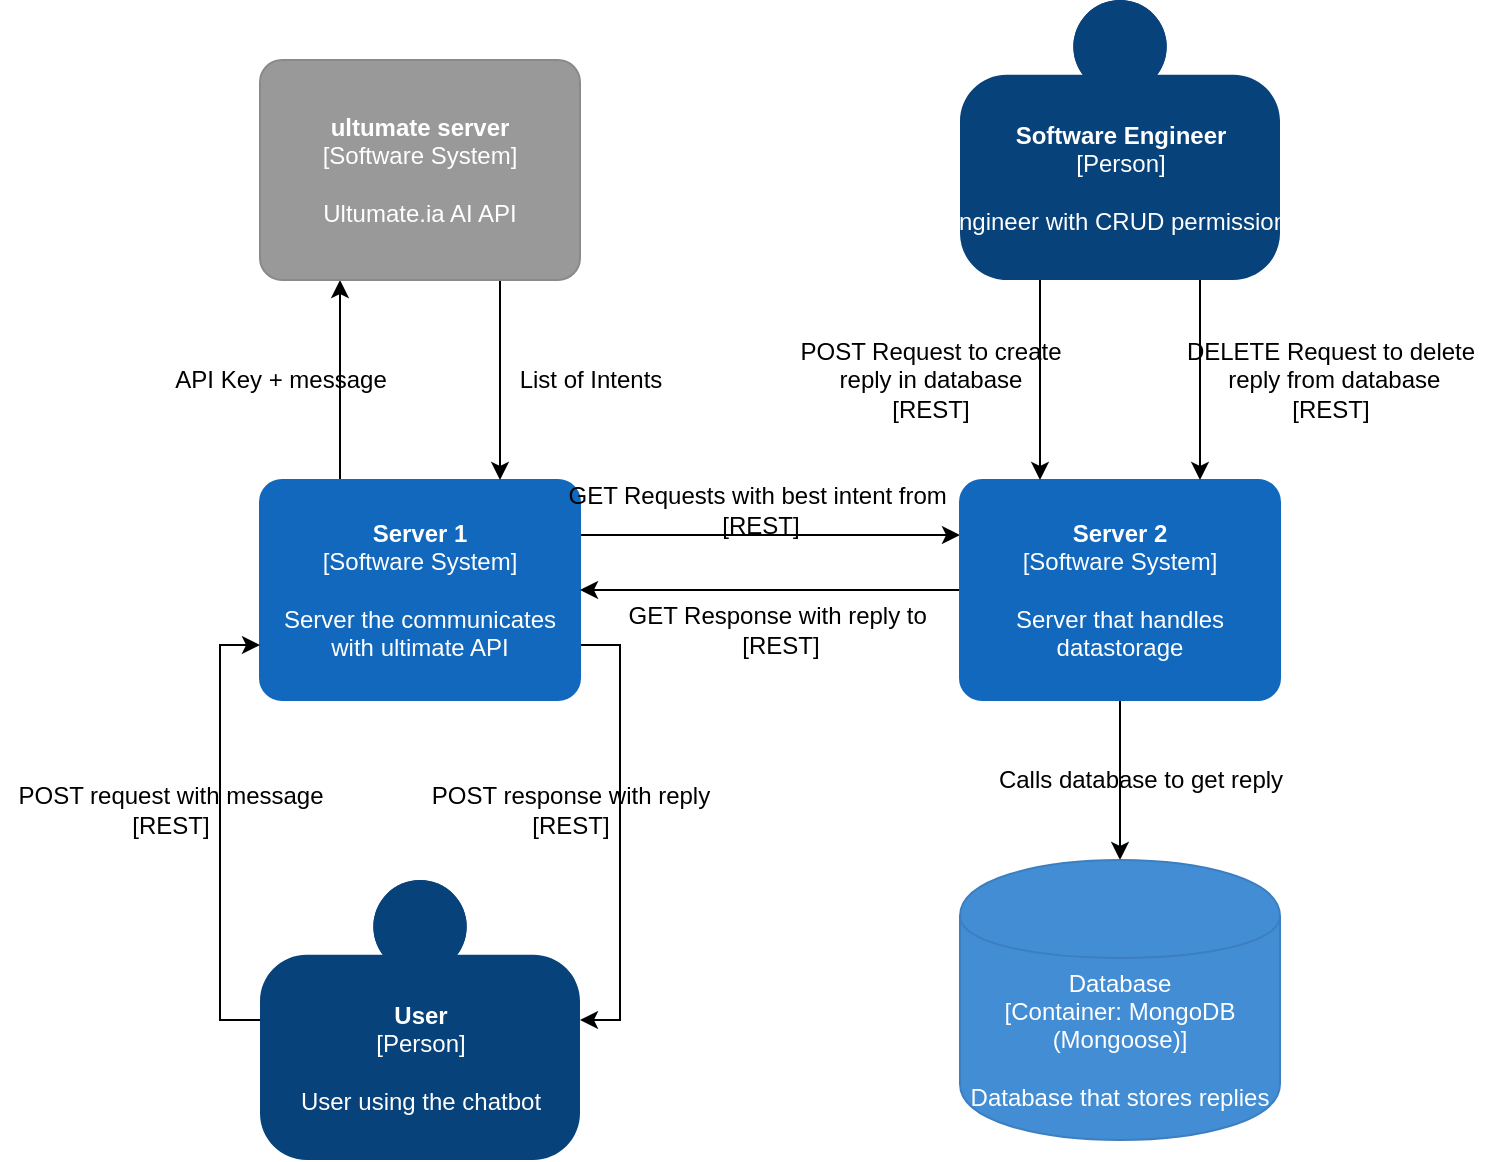 <mxfile>
    <diagram id="gO5MKqW-kUTWFiQlG6-k" name="Page-1">
        <mxGraphModel dx="708" dy="656" grid="1" gridSize="10" guides="1" tooltips="1" connect="1" arrows="1" fold="1" page="1" pageScale="1" pageWidth="827" pageHeight="1169" math="0" shadow="0">
            <root>
                <mxCell id="0"/>
                <mxCell id="1" parent="0"/>
                <mxCell id="QPh11TYST23DDqU0Wl_V-4" style="edgeStyle=orthogonalEdgeStyle;rounded=0;orthogonalLoop=1;jettySize=auto;html=1;exitX=0.25;exitY=0;exitDx=0;exitDy=0;exitPerimeter=0;entryX=0.25;entryY=1;entryDx=0;entryDy=0;entryPerimeter=0;" parent="1" source="QPh11TYST23DDqU0Wl_V-1" target="QPh11TYST23DDqU0Wl_V-3" edge="1">
                    <mxGeometry relative="1" as="geometry"/>
                </mxCell>
                <mxCell id="QPh11TYST23DDqU0Wl_V-13" style="edgeStyle=orthogonalEdgeStyle;rounded=0;orthogonalLoop=1;jettySize=auto;html=1;exitX=1;exitY=0.25;exitDx=0;exitDy=0;exitPerimeter=0;entryX=0;entryY=0.25;entryDx=0;entryDy=0;entryPerimeter=0;" parent="1" source="QPh11TYST23DDqU0Wl_V-1" target="QPh11TYST23DDqU0Wl_V-2" edge="1">
                    <mxGeometry relative="1" as="geometry"/>
                </mxCell>
                <mxCell id="QPh11TYST23DDqU0Wl_V-18" style="edgeStyle=orthogonalEdgeStyle;rounded=0;orthogonalLoop=1;jettySize=auto;html=1;exitX=1;exitY=0.75;exitDx=0;exitDy=0;exitPerimeter=0;entryX=1;entryY=0.5;entryDx=0;entryDy=0;entryPerimeter=0;" parent="1" source="QPh11TYST23DDqU0Wl_V-1" target="QPh11TYST23DDqU0Wl_V-17" edge="1">
                    <mxGeometry relative="1" as="geometry"/>
                </mxCell>
                <object placeholders="1" c4Name="Server 1" c4Type="Software System" c4Description="Server the communicates with ultimate API" label="&lt;b&gt;%c4Name%&lt;/b&gt;&lt;div&gt;[%c4Type%]&lt;/div&gt;&lt;br&gt;&lt;div&gt;%c4Description%&lt;/div&gt;" id="QPh11TYST23DDqU0Wl_V-1">
                    <mxCell style="rounded=1;whiteSpace=wrap;html=1;labelBackgroundColor=none;fillColor=#1168BD;fontColor=#ffffff;align=center;arcSize=10;strokeColor=#1168BD;metaEdit=1;metaData={&quot;c4Type&quot;:{&quot;editable&quot;:false}};points=[[0.25,0,0],[0.5,0,0],[0.75,0,0],[1,0.25,0],[1,0.5,0],[1,0.75,0],[0.75,1,0],[0.5,1,0],[0.25,1,0],[0,0.75,0],[0,0.5,0],[0,0.25,0]];" parent="1" vertex="1">
                        <mxGeometry x="130" y="280" width="160" height="110.0" as="geometry"/>
                    </mxCell>
                </object>
                <mxCell id="QPh11TYST23DDqU0Wl_V-12" style="edgeStyle=orthogonalEdgeStyle;rounded=0;orthogonalLoop=1;jettySize=auto;html=1;exitX=0.5;exitY=1;exitDx=0;exitDy=0;exitPerimeter=0;entryX=0.5;entryY=0;entryDx=0;entryDy=0;entryPerimeter=0;" parent="1" source="QPh11TYST23DDqU0Wl_V-2" target="QPh11TYST23DDqU0Wl_V-11" edge="1">
                    <mxGeometry relative="1" as="geometry"/>
                </mxCell>
                <mxCell id="QPh11TYST23DDqU0Wl_V-20" style="edgeStyle=orthogonalEdgeStyle;rounded=0;orthogonalLoop=1;jettySize=auto;html=1;exitX=0;exitY=0.5;exitDx=0;exitDy=0;exitPerimeter=0;entryX=1;entryY=0.5;entryDx=0;entryDy=0;entryPerimeter=0;" parent="1" source="QPh11TYST23DDqU0Wl_V-2" target="QPh11TYST23DDqU0Wl_V-1" edge="1">
                    <mxGeometry relative="1" as="geometry"/>
                </mxCell>
                <object placeholders="1" c4Name="Server 2" c4Type="Software System" c4Description="Server that handles datastorage" label="&lt;b&gt;%c4Name%&lt;/b&gt;&lt;div&gt;[%c4Type%]&lt;/div&gt;&lt;br&gt;&lt;div&gt;%c4Description%&lt;/div&gt;" id="QPh11TYST23DDqU0Wl_V-2">
                    <mxCell style="rounded=1;whiteSpace=wrap;html=1;labelBackgroundColor=none;fillColor=#1168BD;fontColor=#ffffff;align=center;arcSize=10;strokeColor=#1168BD;metaEdit=1;metaData={&quot;c4Type&quot;:{&quot;editable&quot;:false}};points=[[0.25,0,0],[0.5,0,0],[0.75,0,0],[1,0.25,0],[1,0.5,0],[1,0.75,0],[0.75,1,0],[0.5,1,0],[0.25,1,0],[0,0.75,0],[0,0.5,0],[0,0.25,0]];" parent="1" vertex="1">
                        <mxGeometry x="480" y="280" width="160" height="110.0" as="geometry"/>
                    </mxCell>
                </object>
                <mxCell id="QPh11TYST23DDqU0Wl_V-6" style="edgeStyle=orthogonalEdgeStyle;rounded=0;orthogonalLoop=1;jettySize=auto;html=1;exitX=0.75;exitY=1;exitDx=0;exitDy=0;exitPerimeter=0;entryX=0.75;entryY=0;entryDx=0;entryDy=0;entryPerimeter=0;" parent="1" source="QPh11TYST23DDqU0Wl_V-3" target="QPh11TYST23DDqU0Wl_V-1" edge="1">
                    <mxGeometry relative="1" as="geometry"/>
                </mxCell>
                <object placeholders="1" c4Name="ultumate server" c4Type="Software System" c4Description="Ultumate.ia AI API" label="&lt;b&gt;%c4Name%&lt;/b&gt;&lt;div&gt;[%c4Type%]&lt;/div&gt;&lt;br&gt;&lt;div&gt;%c4Description%&lt;/div&gt;" id="QPh11TYST23DDqU0Wl_V-3">
                    <mxCell style="rounded=1;whiteSpace=wrap;html=1;labelBackgroundColor=none;fillColor=#999999;fontColor=#ffffff;align=center;arcSize=10;strokeColor=#8A8A8A;metaEdit=1;metaData={&quot;c4Type&quot;:{&quot;editable&quot;:false}};points=[[0.25,0,0],[0.5,0,0],[0.75,0,0],[1,0.25,0],[1,0.5,0],[1,0.75,0],[0.75,1,0],[0.5,1,0],[0.25,1,0],[0,0.75,0],[0,0.5,0],[0,0.25,0]];" parent="1" vertex="1">
                        <mxGeometry x="130" y="70" width="160" height="110.0" as="geometry"/>
                    </mxCell>
                </object>
                <mxCell id="QPh11TYST23DDqU0Wl_V-5" value="API Key + message" style="text;html=1;align=center;verticalAlign=middle;resizable=0;points=[];autosize=1;" parent="1" vertex="1">
                    <mxGeometry x="80" y="220" width="120" height="20" as="geometry"/>
                </mxCell>
                <mxCell id="QPh11TYST23DDqU0Wl_V-7" value="List of Intents" style="text;html=1;align=center;verticalAlign=middle;resizable=0;points=[];autosize=1;" parent="1" vertex="1">
                    <mxGeometry x="250" y="220" width="90" height="20" as="geometry"/>
                </mxCell>
                <mxCell id="QPh11TYST23DDqU0Wl_V-9" style="edgeStyle=orthogonalEdgeStyle;rounded=0;orthogonalLoop=1;jettySize=auto;html=1;exitX=0.25;exitY=1;exitDx=0;exitDy=0;exitPerimeter=0;entryX=0.25;entryY=0;entryDx=0;entryDy=0;entryPerimeter=0;" parent="1" source="QPh11TYST23DDqU0Wl_V-8" target="QPh11TYST23DDqU0Wl_V-2" edge="1">
                    <mxGeometry relative="1" as="geometry"/>
                </mxCell>
                <mxCell id="QPh11TYST23DDqU0Wl_V-26" style="edgeStyle=orthogonalEdgeStyle;rounded=0;orthogonalLoop=1;jettySize=auto;html=1;exitX=0.75;exitY=1;exitDx=0;exitDy=0;exitPerimeter=0;entryX=0.75;entryY=0;entryDx=0;entryDy=0;entryPerimeter=0;" parent="1" source="QPh11TYST23DDqU0Wl_V-8" target="QPh11TYST23DDqU0Wl_V-2" edge="1">
                    <mxGeometry relative="1" as="geometry"/>
                </mxCell>
                <object placeholders="1" c4Name="Software Engineer" c4Type="Person" c4Description="Engineer with CRUD permissions" label="&lt;b&gt;%c4Name%&lt;/b&gt;&lt;div&gt;[%c4Type%]&lt;/div&gt;&lt;br&gt;&lt;div&gt;%c4Description%&lt;/div&gt;" id="QPh11TYST23DDqU0Wl_V-8">
                    <mxCell style="html=1;dashed=0;whitespace=wrap;fillColor=#08427b;strokeColor=none;fontColor=#ffffff;shape=mxgraph.c4.person;align=center;metaEdit=1;points=[[0.5,0,0],[1,0.5,0],[1,0.75,0],[0.75,1,0],[0.5,1,0],[0.25,1,0],[0,0.75,0],[0,0.5,0]];metaData={&quot;c4Type&quot;:{&quot;editable&quot;:false}};" parent="1" vertex="1">
                        <mxGeometry x="480" y="40" width="160" height="140" as="geometry"/>
                    </mxCell>
                </object>
                <mxCell id="QPh11TYST23DDqU0Wl_V-10" value="DELETE Request to delete&lt;br&gt;&amp;nbsp;reply from database&lt;br&gt;[REST]" style="text;html=1;align=center;verticalAlign=middle;resizable=0;points=[];autosize=1;" parent="1" vertex="1">
                    <mxGeometry x="585" y="205" width="160" height="50" as="geometry"/>
                </mxCell>
                <object placeholders="1" c4Type="Database" c4Technology="MongoDB (Mongoose)" c4Description="Database that stores replies" label="%c4Type%&lt;div&gt;[Container:&amp;nbsp;%c4Technology%]&lt;/div&gt;&lt;br&gt;&lt;div&gt;%c4Description%&lt;/div&gt;" id="QPh11TYST23DDqU0Wl_V-11">
                    <mxCell style="shape=cylinder;whiteSpace=wrap;html=1;boundedLbl=1;rounded=0;labelBackgroundColor=none;fillColor=#438DD5;fontSize=12;fontColor=#ffffff;align=center;strokeColor=#3C7FC0;metaEdit=1;points=[[0.5,0,0],[1,0.25,0],[1,0.5,0],[1,0.75,0],[0.5,1,0],[0,0.75,0],[0,0.5,0],[0,0.25,0]];metaData={&quot;c4Type&quot;:{&quot;editable&quot;:false}};" parent="1" vertex="1">
                        <mxGeometry x="480" y="470" width="160" height="140" as="geometry"/>
                    </mxCell>
                </object>
                <mxCell id="QPh11TYST23DDqU0Wl_V-14" value="GET Requests with best intent from&amp;nbsp;&lt;br&gt;[REST]" style="text;html=1;align=center;verticalAlign=middle;resizable=0;points=[];autosize=1;" parent="1" vertex="1">
                    <mxGeometry x="275" y="280" width="210" height="30" as="geometry"/>
                </mxCell>
                <mxCell id="QPh11TYST23DDqU0Wl_V-16" value="POST request with message&lt;br&gt;[REST]" style="text;html=1;align=center;verticalAlign=middle;resizable=0;points=[];autosize=1;" parent="1" vertex="1">
                    <mxGeometry y="430" width="170" height="30" as="geometry"/>
                </mxCell>
                <mxCell id="QPh11TYST23DDqU0Wl_V-22" style="edgeStyle=orthogonalEdgeStyle;rounded=0;orthogonalLoop=1;jettySize=auto;html=1;exitX=0;exitY=0.5;exitDx=0;exitDy=0;exitPerimeter=0;entryX=0;entryY=0.75;entryDx=0;entryDy=0;entryPerimeter=0;" parent="1" source="QPh11TYST23DDqU0Wl_V-17" target="QPh11TYST23DDqU0Wl_V-1" edge="1">
                    <mxGeometry relative="1" as="geometry"/>
                </mxCell>
                <object placeholders="1" c4Name="User" c4Type="Person" c4Description="User using the chatbot" label="&lt;b&gt;%c4Name%&lt;/b&gt;&lt;div&gt;[%c4Type%]&lt;/div&gt;&lt;br&gt;&lt;div&gt;%c4Description%&lt;/div&gt;" id="QPh11TYST23DDqU0Wl_V-17">
                    <mxCell style="html=1;dashed=0;whitespace=wrap;fillColor=#08427b;strokeColor=none;fontColor=#ffffff;shape=mxgraph.c4.person;align=center;metaEdit=1;points=[[0.5,0,0],[1,0.5,0],[1,0.75,0],[0.75,1,0],[0.5,1,0],[0.25,1,0],[0,0.75,0],[0,0.5,0]];metaData={&quot;c4Type&quot;:{&quot;editable&quot;:false}};" parent="1" vertex="1">
                        <mxGeometry x="130" y="480" width="160" height="140" as="geometry"/>
                    </mxCell>
                </object>
                <mxCell id="QPh11TYST23DDqU0Wl_V-19" value="POST response with reply&lt;br&gt;[REST]" style="text;html=1;align=center;verticalAlign=middle;resizable=0;points=[];autosize=1;" parent="1" vertex="1">
                    <mxGeometry x="210" y="430" width="150" height="30" as="geometry"/>
                </mxCell>
                <mxCell id="QPh11TYST23DDqU0Wl_V-21" value="GET Response with reply to&amp;nbsp;&lt;br&gt;[REST]" style="text;html=1;align=center;verticalAlign=middle;resizable=0;points=[];autosize=1;" parent="1" vertex="1">
                    <mxGeometry x="305" y="340" width="170" height="30" as="geometry"/>
                </mxCell>
                <mxCell id="QPh11TYST23DDqU0Wl_V-24" value="Calls database to get reply" style="text;html=1;align=center;verticalAlign=middle;resizable=0;points=[];autosize=1;" parent="1" vertex="1">
                    <mxGeometry x="490" y="420" width="160" height="20" as="geometry"/>
                </mxCell>
                <mxCell id="QPh11TYST23DDqU0Wl_V-25" value="POST Request to create &lt;br&gt;reply in database&lt;br&gt;[REST]" style="text;html=1;align=center;verticalAlign=middle;resizable=0;points=[];autosize=1;" parent="1" vertex="1">
                    <mxGeometry x="390" y="205" width="150" height="50" as="geometry"/>
                </mxCell>
            </root>
        </mxGraphModel>
    </diagram>
</mxfile>